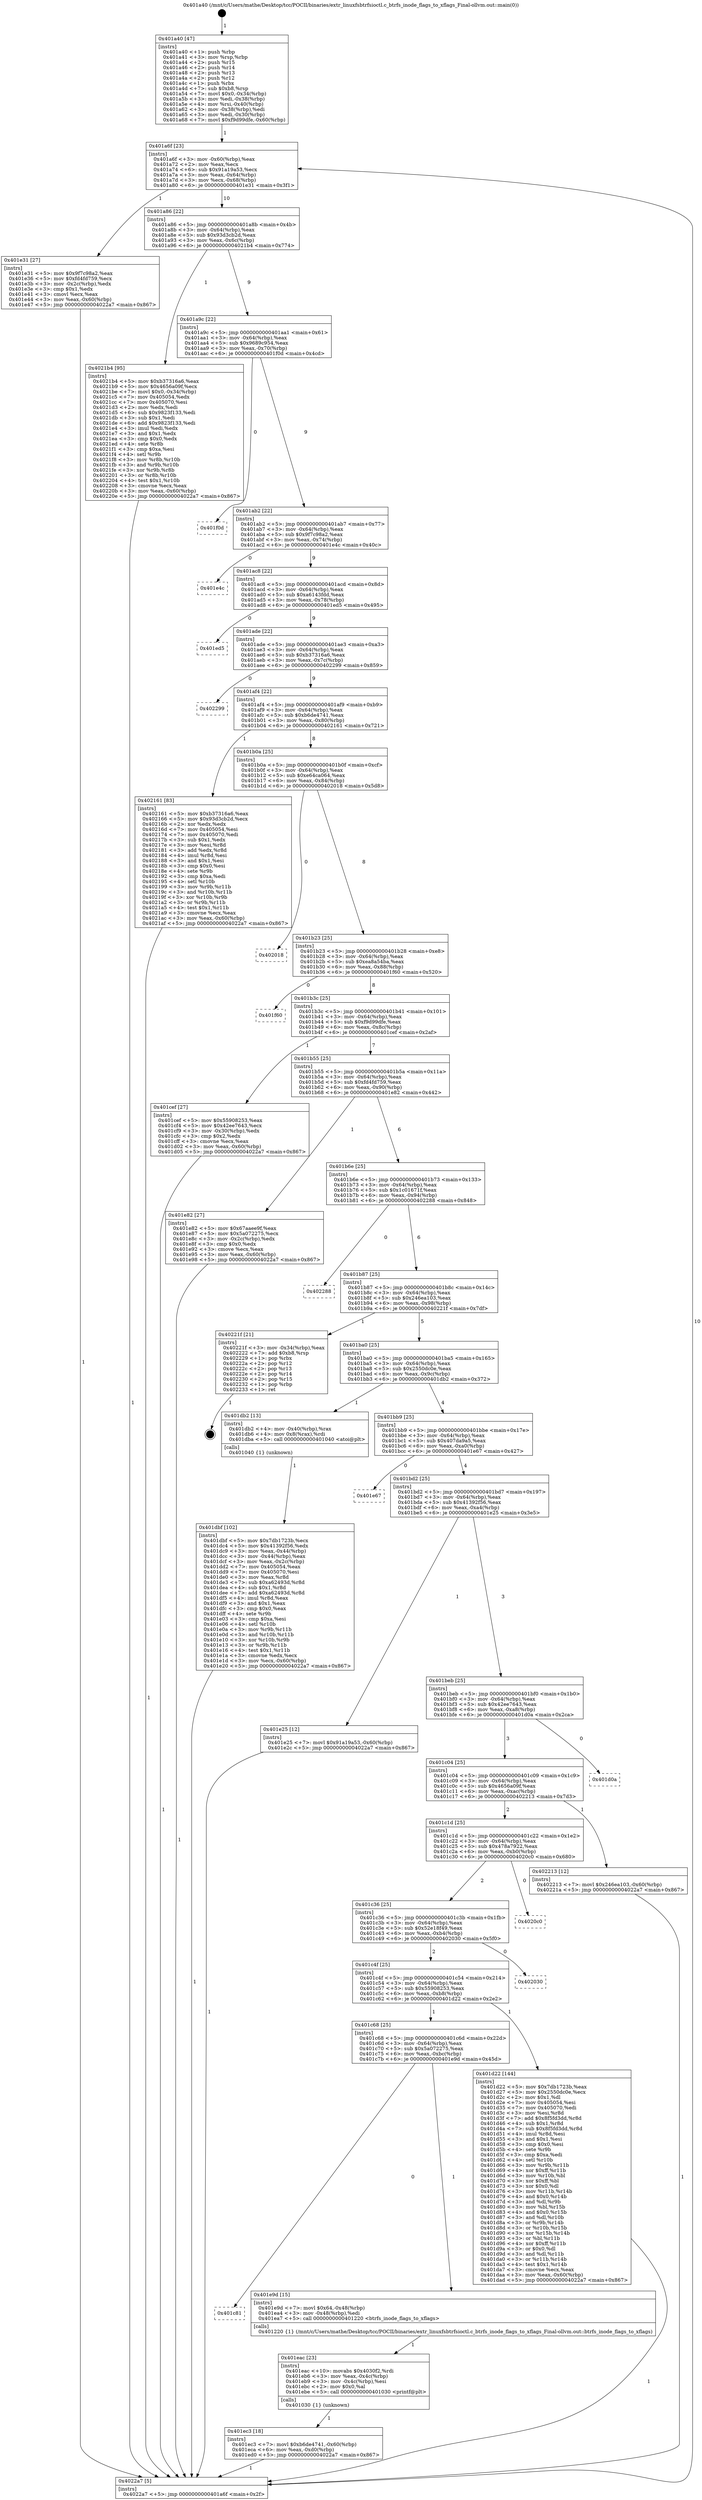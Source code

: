 digraph "0x401a40" {
  label = "0x401a40 (/mnt/c/Users/mathe/Desktop/tcc/POCII/binaries/extr_linuxfsbtrfsioctl.c_btrfs_inode_flags_to_xflags_Final-ollvm.out::main(0))"
  labelloc = "t"
  node[shape=record]

  Entry [label="",width=0.3,height=0.3,shape=circle,fillcolor=black,style=filled]
  "0x401a6f" [label="{
     0x401a6f [23]\l
     | [instrs]\l
     &nbsp;&nbsp;0x401a6f \<+3\>: mov -0x60(%rbp),%eax\l
     &nbsp;&nbsp;0x401a72 \<+2\>: mov %eax,%ecx\l
     &nbsp;&nbsp;0x401a74 \<+6\>: sub $0x91a19a53,%ecx\l
     &nbsp;&nbsp;0x401a7a \<+3\>: mov %eax,-0x64(%rbp)\l
     &nbsp;&nbsp;0x401a7d \<+3\>: mov %ecx,-0x68(%rbp)\l
     &nbsp;&nbsp;0x401a80 \<+6\>: je 0000000000401e31 \<main+0x3f1\>\l
  }"]
  "0x401e31" [label="{
     0x401e31 [27]\l
     | [instrs]\l
     &nbsp;&nbsp;0x401e31 \<+5\>: mov $0x9f7c98a2,%eax\l
     &nbsp;&nbsp;0x401e36 \<+5\>: mov $0xfd4fd759,%ecx\l
     &nbsp;&nbsp;0x401e3b \<+3\>: mov -0x2c(%rbp),%edx\l
     &nbsp;&nbsp;0x401e3e \<+3\>: cmp $0x1,%edx\l
     &nbsp;&nbsp;0x401e41 \<+3\>: cmovl %ecx,%eax\l
     &nbsp;&nbsp;0x401e44 \<+3\>: mov %eax,-0x60(%rbp)\l
     &nbsp;&nbsp;0x401e47 \<+5\>: jmp 00000000004022a7 \<main+0x867\>\l
  }"]
  "0x401a86" [label="{
     0x401a86 [22]\l
     | [instrs]\l
     &nbsp;&nbsp;0x401a86 \<+5\>: jmp 0000000000401a8b \<main+0x4b\>\l
     &nbsp;&nbsp;0x401a8b \<+3\>: mov -0x64(%rbp),%eax\l
     &nbsp;&nbsp;0x401a8e \<+5\>: sub $0x93d3cb2d,%eax\l
     &nbsp;&nbsp;0x401a93 \<+3\>: mov %eax,-0x6c(%rbp)\l
     &nbsp;&nbsp;0x401a96 \<+6\>: je 00000000004021b4 \<main+0x774\>\l
  }"]
  Exit [label="",width=0.3,height=0.3,shape=circle,fillcolor=black,style=filled,peripheries=2]
  "0x4021b4" [label="{
     0x4021b4 [95]\l
     | [instrs]\l
     &nbsp;&nbsp;0x4021b4 \<+5\>: mov $0xb37316a6,%eax\l
     &nbsp;&nbsp;0x4021b9 \<+5\>: mov $0x4656a09f,%ecx\l
     &nbsp;&nbsp;0x4021be \<+7\>: movl $0x0,-0x34(%rbp)\l
     &nbsp;&nbsp;0x4021c5 \<+7\>: mov 0x405054,%edx\l
     &nbsp;&nbsp;0x4021cc \<+7\>: mov 0x405070,%esi\l
     &nbsp;&nbsp;0x4021d3 \<+2\>: mov %edx,%edi\l
     &nbsp;&nbsp;0x4021d5 \<+6\>: sub $0x9823f133,%edi\l
     &nbsp;&nbsp;0x4021db \<+3\>: sub $0x1,%edi\l
     &nbsp;&nbsp;0x4021de \<+6\>: add $0x9823f133,%edi\l
     &nbsp;&nbsp;0x4021e4 \<+3\>: imul %edi,%edx\l
     &nbsp;&nbsp;0x4021e7 \<+3\>: and $0x1,%edx\l
     &nbsp;&nbsp;0x4021ea \<+3\>: cmp $0x0,%edx\l
     &nbsp;&nbsp;0x4021ed \<+4\>: sete %r8b\l
     &nbsp;&nbsp;0x4021f1 \<+3\>: cmp $0xa,%esi\l
     &nbsp;&nbsp;0x4021f4 \<+4\>: setl %r9b\l
     &nbsp;&nbsp;0x4021f8 \<+3\>: mov %r8b,%r10b\l
     &nbsp;&nbsp;0x4021fb \<+3\>: and %r9b,%r10b\l
     &nbsp;&nbsp;0x4021fe \<+3\>: xor %r9b,%r8b\l
     &nbsp;&nbsp;0x402201 \<+3\>: or %r8b,%r10b\l
     &nbsp;&nbsp;0x402204 \<+4\>: test $0x1,%r10b\l
     &nbsp;&nbsp;0x402208 \<+3\>: cmovne %ecx,%eax\l
     &nbsp;&nbsp;0x40220b \<+3\>: mov %eax,-0x60(%rbp)\l
     &nbsp;&nbsp;0x40220e \<+5\>: jmp 00000000004022a7 \<main+0x867\>\l
  }"]
  "0x401a9c" [label="{
     0x401a9c [22]\l
     | [instrs]\l
     &nbsp;&nbsp;0x401a9c \<+5\>: jmp 0000000000401aa1 \<main+0x61\>\l
     &nbsp;&nbsp;0x401aa1 \<+3\>: mov -0x64(%rbp),%eax\l
     &nbsp;&nbsp;0x401aa4 \<+5\>: sub $0x9689c954,%eax\l
     &nbsp;&nbsp;0x401aa9 \<+3\>: mov %eax,-0x70(%rbp)\l
     &nbsp;&nbsp;0x401aac \<+6\>: je 0000000000401f0d \<main+0x4cd\>\l
  }"]
  "0x401ec3" [label="{
     0x401ec3 [18]\l
     | [instrs]\l
     &nbsp;&nbsp;0x401ec3 \<+7\>: movl $0xb6de4741,-0x60(%rbp)\l
     &nbsp;&nbsp;0x401eca \<+6\>: mov %eax,-0xd0(%rbp)\l
     &nbsp;&nbsp;0x401ed0 \<+5\>: jmp 00000000004022a7 \<main+0x867\>\l
  }"]
  "0x401f0d" [label="{
     0x401f0d\l
  }", style=dashed]
  "0x401ab2" [label="{
     0x401ab2 [22]\l
     | [instrs]\l
     &nbsp;&nbsp;0x401ab2 \<+5\>: jmp 0000000000401ab7 \<main+0x77\>\l
     &nbsp;&nbsp;0x401ab7 \<+3\>: mov -0x64(%rbp),%eax\l
     &nbsp;&nbsp;0x401aba \<+5\>: sub $0x9f7c98a2,%eax\l
     &nbsp;&nbsp;0x401abf \<+3\>: mov %eax,-0x74(%rbp)\l
     &nbsp;&nbsp;0x401ac2 \<+6\>: je 0000000000401e4c \<main+0x40c\>\l
  }"]
  "0x401eac" [label="{
     0x401eac [23]\l
     | [instrs]\l
     &nbsp;&nbsp;0x401eac \<+10\>: movabs $0x4030f2,%rdi\l
     &nbsp;&nbsp;0x401eb6 \<+3\>: mov %eax,-0x4c(%rbp)\l
     &nbsp;&nbsp;0x401eb9 \<+3\>: mov -0x4c(%rbp),%esi\l
     &nbsp;&nbsp;0x401ebc \<+2\>: mov $0x0,%al\l
     &nbsp;&nbsp;0x401ebe \<+5\>: call 0000000000401030 \<printf@plt\>\l
     | [calls]\l
     &nbsp;&nbsp;0x401030 \{1\} (unknown)\l
  }"]
  "0x401e4c" [label="{
     0x401e4c\l
  }", style=dashed]
  "0x401ac8" [label="{
     0x401ac8 [22]\l
     | [instrs]\l
     &nbsp;&nbsp;0x401ac8 \<+5\>: jmp 0000000000401acd \<main+0x8d\>\l
     &nbsp;&nbsp;0x401acd \<+3\>: mov -0x64(%rbp),%eax\l
     &nbsp;&nbsp;0x401ad0 \<+5\>: sub $0xa6143fdd,%eax\l
     &nbsp;&nbsp;0x401ad5 \<+3\>: mov %eax,-0x78(%rbp)\l
     &nbsp;&nbsp;0x401ad8 \<+6\>: je 0000000000401ed5 \<main+0x495\>\l
  }"]
  "0x401c81" [label="{
     0x401c81\l
  }", style=dashed]
  "0x401ed5" [label="{
     0x401ed5\l
  }", style=dashed]
  "0x401ade" [label="{
     0x401ade [22]\l
     | [instrs]\l
     &nbsp;&nbsp;0x401ade \<+5\>: jmp 0000000000401ae3 \<main+0xa3\>\l
     &nbsp;&nbsp;0x401ae3 \<+3\>: mov -0x64(%rbp),%eax\l
     &nbsp;&nbsp;0x401ae6 \<+5\>: sub $0xb37316a6,%eax\l
     &nbsp;&nbsp;0x401aeb \<+3\>: mov %eax,-0x7c(%rbp)\l
     &nbsp;&nbsp;0x401aee \<+6\>: je 0000000000402299 \<main+0x859\>\l
  }"]
  "0x401e9d" [label="{
     0x401e9d [15]\l
     | [instrs]\l
     &nbsp;&nbsp;0x401e9d \<+7\>: movl $0x64,-0x48(%rbp)\l
     &nbsp;&nbsp;0x401ea4 \<+3\>: mov -0x48(%rbp),%edi\l
     &nbsp;&nbsp;0x401ea7 \<+5\>: call 0000000000401220 \<btrfs_inode_flags_to_xflags\>\l
     | [calls]\l
     &nbsp;&nbsp;0x401220 \{1\} (/mnt/c/Users/mathe/Desktop/tcc/POCII/binaries/extr_linuxfsbtrfsioctl.c_btrfs_inode_flags_to_xflags_Final-ollvm.out::btrfs_inode_flags_to_xflags)\l
  }"]
  "0x402299" [label="{
     0x402299\l
  }", style=dashed]
  "0x401af4" [label="{
     0x401af4 [22]\l
     | [instrs]\l
     &nbsp;&nbsp;0x401af4 \<+5\>: jmp 0000000000401af9 \<main+0xb9\>\l
     &nbsp;&nbsp;0x401af9 \<+3\>: mov -0x64(%rbp),%eax\l
     &nbsp;&nbsp;0x401afc \<+5\>: sub $0xb6de4741,%eax\l
     &nbsp;&nbsp;0x401b01 \<+3\>: mov %eax,-0x80(%rbp)\l
     &nbsp;&nbsp;0x401b04 \<+6\>: je 0000000000402161 \<main+0x721\>\l
  }"]
  "0x401dbf" [label="{
     0x401dbf [102]\l
     | [instrs]\l
     &nbsp;&nbsp;0x401dbf \<+5\>: mov $0x7db1723b,%ecx\l
     &nbsp;&nbsp;0x401dc4 \<+5\>: mov $0x41392f56,%edx\l
     &nbsp;&nbsp;0x401dc9 \<+3\>: mov %eax,-0x44(%rbp)\l
     &nbsp;&nbsp;0x401dcc \<+3\>: mov -0x44(%rbp),%eax\l
     &nbsp;&nbsp;0x401dcf \<+3\>: mov %eax,-0x2c(%rbp)\l
     &nbsp;&nbsp;0x401dd2 \<+7\>: mov 0x405054,%eax\l
     &nbsp;&nbsp;0x401dd9 \<+7\>: mov 0x405070,%esi\l
     &nbsp;&nbsp;0x401de0 \<+3\>: mov %eax,%r8d\l
     &nbsp;&nbsp;0x401de3 \<+7\>: sub $0xa62493d,%r8d\l
     &nbsp;&nbsp;0x401dea \<+4\>: sub $0x1,%r8d\l
     &nbsp;&nbsp;0x401dee \<+7\>: add $0xa62493d,%r8d\l
     &nbsp;&nbsp;0x401df5 \<+4\>: imul %r8d,%eax\l
     &nbsp;&nbsp;0x401df9 \<+3\>: and $0x1,%eax\l
     &nbsp;&nbsp;0x401dfc \<+3\>: cmp $0x0,%eax\l
     &nbsp;&nbsp;0x401dff \<+4\>: sete %r9b\l
     &nbsp;&nbsp;0x401e03 \<+3\>: cmp $0xa,%esi\l
     &nbsp;&nbsp;0x401e06 \<+4\>: setl %r10b\l
     &nbsp;&nbsp;0x401e0a \<+3\>: mov %r9b,%r11b\l
     &nbsp;&nbsp;0x401e0d \<+3\>: and %r10b,%r11b\l
     &nbsp;&nbsp;0x401e10 \<+3\>: xor %r10b,%r9b\l
     &nbsp;&nbsp;0x401e13 \<+3\>: or %r9b,%r11b\l
     &nbsp;&nbsp;0x401e16 \<+4\>: test $0x1,%r11b\l
     &nbsp;&nbsp;0x401e1a \<+3\>: cmovne %edx,%ecx\l
     &nbsp;&nbsp;0x401e1d \<+3\>: mov %ecx,-0x60(%rbp)\l
     &nbsp;&nbsp;0x401e20 \<+5\>: jmp 00000000004022a7 \<main+0x867\>\l
  }"]
  "0x402161" [label="{
     0x402161 [83]\l
     | [instrs]\l
     &nbsp;&nbsp;0x402161 \<+5\>: mov $0xb37316a6,%eax\l
     &nbsp;&nbsp;0x402166 \<+5\>: mov $0x93d3cb2d,%ecx\l
     &nbsp;&nbsp;0x40216b \<+2\>: xor %edx,%edx\l
     &nbsp;&nbsp;0x40216d \<+7\>: mov 0x405054,%esi\l
     &nbsp;&nbsp;0x402174 \<+7\>: mov 0x405070,%edi\l
     &nbsp;&nbsp;0x40217b \<+3\>: sub $0x1,%edx\l
     &nbsp;&nbsp;0x40217e \<+3\>: mov %esi,%r8d\l
     &nbsp;&nbsp;0x402181 \<+3\>: add %edx,%r8d\l
     &nbsp;&nbsp;0x402184 \<+4\>: imul %r8d,%esi\l
     &nbsp;&nbsp;0x402188 \<+3\>: and $0x1,%esi\l
     &nbsp;&nbsp;0x40218b \<+3\>: cmp $0x0,%esi\l
     &nbsp;&nbsp;0x40218e \<+4\>: sete %r9b\l
     &nbsp;&nbsp;0x402192 \<+3\>: cmp $0xa,%edi\l
     &nbsp;&nbsp;0x402195 \<+4\>: setl %r10b\l
     &nbsp;&nbsp;0x402199 \<+3\>: mov %r9b,%r11b\l
     &nbsp;&nbsp;0x40219c \<+3\>: and %r10b,%r11b\l
     &nbsp;&nbsp;0x40219f \<+3\>: xor %r10b,%r9b\l
     &nbsp;&nbsp;0x4021a2 \<+3\>: or %r9b,%r11b\l
     &nbsp;&nbsp;0x4021a5 \<+4\>: test $0x1,%r11b\l
     &nbsp;&nbsp;0x4021a9 \<+3\>: cmovne %ecx,%eax\l
     &nbsp;&nbsp;0x4021ac \<+3\>: mov %eax,-0x60(%rbp)\l
     &nbsp;&nbsp;0x4021af \<+5\>: jmp 00000000004022a7 \<main+0x867\>\l
  }"]
  "0x401b0a" [label="{
     0x401b0a [25]\l
     | [instrs]\l
     &nbsp;&nbsp;0x401b0a \<+5\>: jmp 0000000000401b0f \<main+0xcf\>\l
     &nbsp;&nbsp;0x401b0f \<+3\>: mov -0x64(%rbp),%eax\l
     &nbsp;&nbsp;0x401b12 \<+5\>: sub $0xe64ca064,%eax\l
     &nbsp;&nbsp;0x401b17 \<+6\>: mov %eax,-0x84(%rbp)\l
     &nbsp;&nbsp;0x401b1d \<+6\>: je 0000000000402018 \<main+0x5d8\>\l
  }"]
  "0x401c68" [label="{
     0x401c68 [25]\l
     | [instrs]\l
     &nbsp;&nbsp;0x401c68 \<+5\>: jmp 0000000000401c6d \<main+0x22d\>\l
     &nbsp;&nbsp;0x401c6d \<+3\>: mov -0x64(%rbp),%eax\l
     &nbsp;&nbsp;0x401c70 \<+5\>: sub $0x5a072275,%eax\l
     &nbsp;&nbsp;0x401c75 \<+6\>: mov %eax,-0xbc(%rbp)\l
     &nbsp;&nbsp;0x401c7b \<+6\>: je 0000000000401e9d \<main+0x45d\>\l
  }"]
  "0x402018" [label="{
     0x402018\l
  }", style=dashed]
  "0x401b23" [label="{
     0x401b23 [25]\l
     | [instrs]\l
     &nbsp;&nbsp;0x401b23 \<+5\>: jmp 0000000000401b28 \<main+0xe8\>\l
     &nbsp;&nbsp;0x401b28 \<+3\>: mov -0x64(%rbp),%eax\l
     &nbsp;&nbsp;0x401b2b \<+5\>: sub $0xea8a54ba,%eax\l
     &nbsp;&nbsp;0x401b30 \<+6\>: mov %eax,-0x88(%rbp)\l
     &nbsp;&nbsp;0x401b36 \<+6\>: je 0000000000401f60 \<main+0x520\>\l
  }"]
  "0x401d22" [label="{
     0x401d22 [144]\l
     | [instrs]\l
     &nbsp;&nbsp;0x401d22 \<+5\>: mov $0x7db1723b,%eax\l
     &nbsp;&nbsp;0x401d27 \<+5\>: mov $0x2550dc0e,%ecx\l
     &nbsp;&nbsp;0x401d2c \<+2\>: mov $0x1,%dl\l
     &nbsp;&nbsp;0x401d2e \<+7\>: mov 0x405054,%esi\l
     &nbsp;&nbsp;0x401d35 \<+7\>: mov 0x405070,%edi\l
     &nbsp;&nbsp;0x401d3c \<+3\>: mov %esi,%r8d\l
     &nbsp;&nbsp;0x401d3f \<+7\>: add $0x8f5fd3dd,%r8d\l
     &nbsp;&nbsp;0x401d46 \<+4\>: sub $0x1,%r8d\l
     &nbsp;&nbsp;0x401d4a \<+7\>: sub $0x8f5fd3dd,%r8d\l
     &nbsp;&nbsp;0x401d51 \<+4\>: imul %r8d,%esi\l
     &nbsp;&nbsp;0x401d55 \<+3\>: and $0x1,%esi\l
     &nbsp;&nbsp;0x401d58 \<+3\>: cmp $0x0,%esi\l
     &nbsp;&nbsp;0x401d5b \<+4\>: sete %r9b\l
     &nbsp;&nbsp;0x401d5f \<+3\>: cmp $0xa,%edi\l
     &nbsp;&nbsp;0x401d62 \<+4\>: setl %r10b\l
     &nbsp;&nbsp;0x401d66 \<+3\>: mov %r9b,%r11b\l
     &nbsp;&nbsp;0x401d69 \<+4\>: xor $0xff,%r11b\l
     &nbsp;&nbsp;0x401d6d \<+3\>: mov %r10b,%bl\l
     &nbsp;&nbsp;0x401d70 \<+3\>: xor $0xff,%bl\l
     &nbsp;&nbsp;0x401d73 \<+3\>: xor $0x0,%dl\l
     &nbsp;&nbsp;0x401d76 \<+3\>: mov %r11b,%r14b\l
     &nbsp;&nbsp;0x401d79 \<+4\>: and $0x0,%r14b\l
     &nbsp;&nbsp;0x401d7d \<+3\>: and %dl,%r9b\l
     &nbsp;&nbsp;0x401d80 \<+3\>: mov %bl,%r15b\l
     &nbsp;&nbsp;0x401d83 \<+4\>: and $0x0,%r15b\l
     &nbsp;&nbsp;0x401d87 \<+3\>: and %dl,%r10b\l
     &nbsp;&nbsp;0x401d8a \<+3\>: or %r9b,%r14b\l
     &nbsp;&nbsp;0x401d8d \<+3\>: or %r10b,%r15b\l
     &nbsp;&nbsp;0x401d90 \<+3\>: xor %r15b,%r14b\l
     &nbsp;&nbsp;0x401d93 \<+3\>: or %bl,%r11b\l
     &nbsp;&nbsp;0x401d96 \<+4\>: xor $0xff,%r11b\l
     &nbsp;&nbsp;0x401d9a \<+3\>: or $0x0,%dl\l
     &nbsp;&nbsp;0x401d9d \<+3\>: and %dl,%r11b\l
     &nbsp;&nbsp;0x401da0 \<+3\>: or %r11b,%r14b\l
     &nbsp;&nbsp;0x401da3 \<+4\>: test $0x1,%r14b\l
     &nbsp;&nbsp;0x401da7 \<+3\>: cmovne %ecx,%eax\l
     &nbsp;&nbsp;0x401daa \<+3\>: mov %eax,-0x60(%rbp)\l
     &nbsp;&nbsp;0x401dad \<+5\>: jmp 00000000004022a7 \<main+0x867\>\l
  }"]
  "0x401f60" [label="{
     0x401f60\l
  }", style=dashed]
  "0x401b3c" [label="{
     0x401b3c [25]\l
     | [instrs]\l
     &nbsp;&nbsp;0x401b3c \<+5\>: jmp 0000000000401b41 \<main+0x101\>\l
     &nbsp;&nbsp;0x401b41 \<+3\>: mov -0x64(%rbp),%eax\l
     &nbsp;&nbsp;0x401b44 \<+5\>: sub $0xf9d99dfe,%eax\l
     &nbsp;&nbsp;0x401b49 \<+6\>: mov %eax,-0x8c(%rbp)\l
     &nbsp;&nbsp;0x401b4f \<+6\>: je 0000000000401cef \<main+0x2af\>\l
  }"]
  "0x401c4f" [label="{
     0x401c4f [25]\l
     | [instrs]\l
     &nbsp;&nbsp;0x401c4f \<+5\>: jmp 0000000000401c54 \<main+0x214\>\l
     &nbsp;&nbsp;0x401c54 \<+3\>: mov -0x64(%rbp),%eax\l
     &nbsp;&nbsp;0x401c57 \<+5\>: sub $0x55908253,%eax\l
     &nbsp;&nbsp;0x401c5c \<+6\>: mov %eax,-0xb8(%rbp)\l
     &nbsp;&nbsp;0x401c62 \<+6\>: je 0000000000401d22 \<main+0x2e2\>\l
  }"]
  "0x401cef" [label="{
     0x401cef [27]\l
     | [instrs]\l
     &nbsp;&nbsp;0x401cef \<+5\>: mov $0x55908253,%eax\l
     &nbsp;&nbsp;0x401cf4 \<+5\>: mov $0x42ee7643,%ecx\l
     &nbsp;&nbsp;0x401cf9 \<+3\>: mov -0x30(%rbp),%edx\l
     &nbsp;&nbsp;0x401cfc \<+3\>: cmp $0x2,%edx\l
     &nbsp;&nbsp;0x401cff \<+3\>: cmovne %ecx,%eax\l
     &nbsp;&nbsp;0x401d02 \<+3\>: mov %eax,-0x60(%rbp)\l
     &nbsp;&nbsp;0x401d05 \<+5\>: jmp 00000000004022a7 \<main+0x867\>\l
  }"]
  "0x401b55" [label="{
     0x401b55 [25]\l
     | [instrs]\l
     &nbsp;&nbsp;0x401b55 \<+5\>: jmp 0000000000401b5a \<main+0x11a\>\l
     &nbsp;&nbsp;0x401b5a \<+3\>: mov -0x64(%rbp),%eax\l
     &nbsp;&nbsp;0x401b5d \<+5\>: sub $0xfd4fd759,%eax\l
     &nbsp;&nbsp;0x401b62 \<+6\>: mov %eax,-0x90(%rbp)\l
     &nbsp;&nbsp;0x401b68 \<+6\>: je 0000000000401e82 \<main+0x442\>\l
  }"]
  "0x4022a7" [label="{
     0x4022a7 [5]\l
     | [instrs]\l
     &nbsp;&nbsp;0x4022a7 \<+5\>: jmp 0000000000401a6f \<main+0x2f\>\l
  }"]
  "0x401a40" [label="{
     0x401a40 [47]\l
     | [instrs]\l
     &nbsp;&nbsp;0x401a40 \<+1\>: push %rbp\l
     &nbsp;&nbsp;0x401a41 \<+3\>: mov %rsp,%rbp\l
     &nbsp;&nbsp;0x401a44 \<+2\>: push %r15\l
     &nbsp;&nbsp;0x401a46 \<+2\>: push %r14\l
     &nbsp;&nbsp;0x401a48 \<+2\>: push %r13\l
     &nbsp;&nbsp;0x401a4a \<+2\>: push %r12\l
     &nbsp;&nbsp;0x401a4c \<+1\>: push %rbx\l
     &nbsp;&nbsp;0x401a4d \<+7\>: sub $0xb8,%rsp\l
     &nbsp;&nbsp;0x401a54 \<+7\>: movl $0x0,-0x34(%rbp)\l
     &nbsp;&nbsp;0x401a5b \<+3\>: mov %edi,-0x38(%rbp)\l
     &nbsp;&nbsp;0x401a5e \<+4\>: mov %rsi,-0x40(%rbp)\l
     &nbsp;&nbsp;0x401a62 \<+3\>: mov -0x38(%rbp),%edi\l
     &nbsp;&nbsp;0x401a65 \<+3\>: mov %edi,-0x30(%rbp)\l
     &nbsp;&nbsp;0x401a68 \<+7\>: movl $0xf9d99dfe,-0x60(%rbp)\l
  }"]
  "0x402030" [label="{
     0x402030\l
  }", style=dashed]
  "0x401e82" [label="{
     0x401e82 [27]\l
     | [instrs]\l
     &nbsp;&nbsp;0x401e82 \<+5\>: mov $0x67aaee9f,%eax\l
     &nbsp;&nbsp;0x401e87 \<+5\>: mov $0x5a072275,%ecx\l
     &nbsp;&nbsp;0x401e8c \<+3\>: mov -0x2c(%rbp),%edx\l
     &nbsp;&nbsp;0x401e8f \<+3\>: cmp $0x0,%edx\l
     &nbsp;&nbsp;0x401e92 \<+3\>: cmove %ecx,%eax\l
     &nbsp;&nbsp;0x401e95 \<+3\>: mov %eax,-0x60(%rbp)\l
     &nbsp;&nbsp;0x401e98 \<+5\>: jmp 00000000004022a7 \<main+0x867\>\l
  }"]
  "0x401b6e" [label="{
     0x401b6e [25]\l
     | [instrs]\l
     &nbsp;&nbsp;0x401b6e \<+5\>: jmp 0000000000401b73 \<main+0x133\>\l
     &nbsp;&nbsp;0x401b73 \<+3\>: mov -0x64(%rbp),%eax\l
     &nbsp;&nbsp;0x401b76 \<+5\>: sub $0x1c01671f,%eax\l
     &nbsp;&nbsp;0x401b7b \<+6\>: mov %eax,-0x94(%rbp)\l
     &nbsp;&nbsp;0x401b81 \<+6\>: je 0000000000402288 \<main+0x848\>\l
  }"]
  "0x401c36" [label="{
     0x401c36 [25]\l
     | [instrs]\l
     &nbsp;&nbsp;0x401c36 \<+5\>: jmp 0000000000401c3b \<main+0x1fb\>\l
     &nbsp;&nbsp;0x401c3b \<+3\>: mov -0x64(%rbp),%eax\l
     &nbsp;&nbsp;0x401c3e \<+5\>: sub $0x52e18f49,%eax\l
     &nbsp;&nbsp;0x401c43 \<+6\>: mov %eax,-0xb4(%rbp)\l
     &nbsp;&nbsp;0x401c49 \<+6\>: je 0000000000402030 \<main+0x5f0\>\l
  }"]
  "0x402288" [label="{
     0x402288\l
  }", style=dashed]
  "0x401b87" [label="{
     0x401b87 [25]\l
     | [instrs]\l
     &nbsp;&nbsp;0x401b87 \<+5\>: jmp 0000000000401b8c \<main+0x14c\>\l
     &nbsp;&nbsp;0x401b8c \<+3\>: mov -0x64(%rbp),%eax\l
     &nbsp;&nbsp;0x401b8f \<+5\>: sub $0x246ea103,%eax\l
     &nbsp;&nbsp;0x401b94 \<+6\>: mov %eax,-0x98(%rbp)\l
     &nbsp;&nbsp;0x401b9a \<+6\>: je 000000000040221f \<main+0x7df\>\l
  }"]
  "0x4020c0" [label="{
     0x4020c0\l
  }", style=dashed]
  "0x40221f" [label="{
     0x40221f [21]\l
     | [instrs]\l
     &nbsp;&nbsp;0x40221f \<+3\>: mov -0x34(%rbp),%eax\l
     &nbsp;&nbsp;0x402222 \<+7\>: add $0xb8,%rsp\l
     &nbsp;&nbsp;0x402229 \<+1\>: pop %rbx\l
     &nbsp;&nbsp;0x40222a \<+2\>: pop %r12\l
     &nbsp;&nbsp;0x40222c \<+2\>: pop %r13\l
     &nbsp;&nbsp;0x40222e \<+2\>: pop %r14\l
     &nbsp;&nbsp;0x402230 \<+2\>: pop %r15\l
     &nbsp;&nbsp;0x402232 \<+1\>: pop %rbp\l
     &nbsp;&nbsp;0x402233 \<+1\>: ret\l
  }"]
  "0x401ba0" [label="{
     0x401ba0 [25]\l
     | [instrs]\l
     &nbsp;&nbsp;0x401ba0 \<+5\>: jmp 0000000000401ba5 \<main+0x165\>\l
     &nbsp;&nbsp;0x401ba5 \<+3\>: mov -0x64(%rbp),%eax\l
     &nbsp;&nbsp;0x401ba8 \<+5\>: sub $0x2550dc0e,%eax\l
     &nbsp;&nbsp;0x401bad \<+6\>: mov %eax,-0x9c(%rbp)\l
     &nbsp;&nbsp;0x401bb3 \<+6\>: je 0000000000401db2 \<main+0x372\>\l
  }"]
  "0x401c1d" [label="{
     0x401c1d [25]\l
     | [instrs]\l
     &nbsp;&nbsp;0x401c1d \<+5\>: jmp 0000000000401c22 \<main+0x1e2\>\l
     &nbsp;&nbsp;0x401c22 \<+3\>: mov -0x64(%rbp),%eax\l
     &nbsp;&nbsp;0x401c25 \<+5\>: sub $0x478a7922,%eax\l
     &nbsp;&nbsp;0x401c2a \<+6\>: mov %eax,-0xb0(%rbp)\l
     &nbsp;&nbsp;0x401c30 \<+6\>: je 00000000004020c0 \<main+0x680\>\l
  }"]
  "0x401db2" [label="{
     0x401db2 [13]\l
     | [instrs]\l
     &nbsp;&nbsp;0x401db2 \<+4\>: mov -0x40(%rbp),%rax\l
     &nbsp;&nbsp;0x401db6 \<+4\>: mov 0x8(%rax),%rdi\l
     &nbsp;&nbsp;0x401dba \<+5\>: call 0000000000401040 \<atoi@plt\>\l
     | [calls]\l
     &nbsp;&nbsp;0x401040 \{1\} (unknown)\l
  }"]
  "0x401bb9" [label="{
     0x401bb9 [25]\l
     | [instrs]\l
     &nbsp;&nbsp;0x401bb9 \<+5\>: jmp 0000000000401bbe \<main+0x17e\>\l
     &nbsp;&nbsp;0x401bbe \<+3\>: mov -0x64(%rbp),%eax\l
     &nbsp;&nbsp;0x401bc1 \<+5\>: sub $0x407da9a5,%eax\l
     &nbsp;&nbsp;0x401bc6 \<+6\>: mov %eax,-0xa0(%rbp)\l
     &nbsp;&nbsp;0x401bcc \<+6\>: je 0000000000401e67 \<main+0x427\>\l
  }"]
  "0x402213" [label="{
     0x402213 [12]\l
     | [instrs]\l
     &nbsp;&nbsp;0x402213 \<+7\>: movl $0x246ea103,-0x60(%rbp)\l
     &nbsp;&nbsp;0x40221a \<+5\>: jmp 00000000004022a7 \<main+0x867\>\l
  }"]
  "0x401e67" [label="{
     0x401e67\l
  }", style=dashed]
  "0x401bd2" [label="{
     0x401bd2 [25]\l
     | [instrs]\l
     &nbsp;&nbsp;0x401bd2 \<+5\>: jmp 0000000000401bd7 \<main+0x197\>\l
     &nbsp;&nbsp;0x401bd7 \<+3\>: mov -0x64(%rbp),%eax\l
     &nbsp;&nbsp;0x401bda \<+5\>: sub $0x41392f56,%eax\l
     &nbsp;&nbsp;0x401bdf \<+6\>: mov %eax,-0xa4(%rbp)\l
     &nbsp;&nbsp;0x401be5 \<+6\>: je 0000000000401e25 \<main+0x3e5\>\l
  }"]
  "0x401c04" [label="{
     0x401c04 [25]\l
     | [instrs]\l
     &nbsp;&nbsp;0x401c04 \<+5\>: jmp 0000000000401c09 \<main+0x1c9\>\l
     &nbsp;&nbsp;0x401c09 \<+3\>: mov -0x64(%rbp),%eax\l
     &nbsp;&nbsp;0x401c0c \<+5\>: sub $0x4656a09f,%eax\l
     &nbsp;&nbsp;0x401c11 \<+6\>: mov %eax,-0xac(%rbp)\l
     &nbsp;&nbsp;0x401c17 \<+6\>: je 0000000000402213 \<main+0x7d3\>\l
  }"]
  "0x401e25" [label="{
     0x401e25 [12]\l
     | [instrs]\l
     &nbsp;&nbsp;0x401e25 \<+7\>: movl $0x91a19a53,-0x60(%rbp)\l
     &nbsp;&nbsp;0x401e2c \<+5\>: jmp 00000000004022a7 \<main+0x867\>\l
  }"]
  "0x401beb" [label="{
     0x401beb [25]\l
     | [instrs]\l
     &nbsp;&nbsp;0x401beb \<+5\>: jmp 0000000000401bf0 \<main+0x1b0\>\l
     &nbsp;&nbsp;0x401bf0 \<+3\>: mov -0x64(%rbp),%eax\l
     &nbsp;&nbsp;0x401bf3 \<+5\>: sub $0x42ee7643,%eax\l
     &nbsp;&nbsp;0x401bf8 \<+6\>: mov %eax,-0xa8(%rbp)\l
     &nbsp;&nbsp;0x401bfe \<+6\>: je 0000000000401d0a \<main+0x2ca\>\l
  }"]
  "0x401d0a" [label="{
     0x401d0a\l
  }", style=dashed]
  Entry -> "0x401a40" [label=" 1"]
  "0x401a6f" -> "0x401e31" [label=" 1"]
  "0x401a6f" -> "0x401a86" [label=" 10"]
  "0x40221f" -> Exit [label=" 1"]
  "0x401a86" -> "0x4021b4" [label=" 1"]
  "0x401a86" -> "0x401a9c" [label=" 9"]
  "0x402213" -> "0x4022a7" [label=" 1"]
  "0x401a9c" -> "0x401f0d" [label=" 0"]
  "0x401a9c" -> "0x401ab2" [label=" 9"]
  "0x4021b4" -> "0x4022a7" [label=" 1"]
  "0x401ab2" -> "0x401e4c" [label=" 0"]
  "0x401ab2" -> "0x401ac8" [label=" 9"]
  "0x402161" -> "0x4022a7" [label=" 1"]
  "0x401ac8" -> "0x401ed5" [label=" 0"]
  "0x401ac8" -> "0x401ade" [label=" 9"]
  "0x401ec3" -> "0x4022a7" [label=" 1"]
  "0x401ade" -> "0x402299" [label=" 0"]
  "0x401ade" -> "0x401af4" [label=" 9"]
  "0x401eac" -> "0x401ec3" [label=" 1"]
  "0x401af4" -> "0x402161" [label=" 1"]
  "0x401af4" -> "0x401b0a" [label=" 8"]
  "0x401c68" -> "0x401c81" [label=" 0"]
  "0x401b0a" -> "0x402018" [label=" 0"]
  "0x401b0a" -> "0x401b23" [label=" 8"]
  "0x401c68" -> "0x401e9d" [label=" 1"]
  "0x401b23" -> "0x401f60" [label=" 0"]
  "0x401b23" -> "0x401b3c" [label=" 8"]
  "0x401e9d" -> "0x401eac" [label=" 1"]
  "0x401b3c" -> "0x401cef" [label=" 1"]
  "0x401b3c" -> "0x401b55" [label=" 7"]
  "0x401cef" -> "0x4022a7" [label=" 1"]
  "0x401a40" -> "0x401a6f" [label=" 1"]
  "0x4022a7" -> "0x401a6f" [label=" 10"]
  "0x401e31" -> "0x4022a7" [label=" 1"]
  "0x401b55" -> "0x401e82" [label=" 1"]
  "0x401b55" -> "0x401b6e" [label=" 6"]
  "0x401e25" -> "0x4022a7" [label=" 1"]
  "0x401b6e" -> "0x402288" [label=" 0"]
  "0x401b6e" -> "0x401b87" [label=" 6"]
  "0x401db2" -> "0x401dbf" [label=" 1"]
  "0x401b87" -> "0x40221f" [label=" 1"]
  "0x401b87" -> "0x401ba0" [label=" 5"]
  "0x401d22" -> "0x4022a7" [label=" 1"]
  "0x401ba0" -> "0x401db2" [label=" 1"]
  "0x401ba0" -> "0x401bb9" [label=" 4"]
  "0x401c4f" -> "0x401d22" [label=" 1"]
  "0x401bb9" -> "0x401e67" [label=" 0"]
  "0x401bb9" -> "0x401bd2" [label=" 4"]
  "0x401e82" -> "0x4022a7" [label=" 1"]
  "0x401bd2" -> "0x401e25" [label=" 1"]
  "0x401bd2" -> "0x401beb" [label=" 3"]
  "0x401c36" -> "0x402030" [label=" 0"]
  "0x401beb" -> "0x401d0a" [label=" 0"]
  "0x401beb" -> "0x401c04" [label=" 3"]
  "0x401c36" -> "0x401c4f" [label=" 2"]
  "0x401c04" -> "0x402213" [label=" 1"]
  "0x401c04" -> "0x401c1d" [label=" 2"]
  "0x401c4f" -> "0x401c68" [label=" 1"]
  "0x401c1d" -> "0x4020c0" [label=" 0"]
  "0x401c1d" -> "0x401c36" [label=" 2"]
  "0x401dbf" -> "0x4022a7" [label=" 1"]
}
